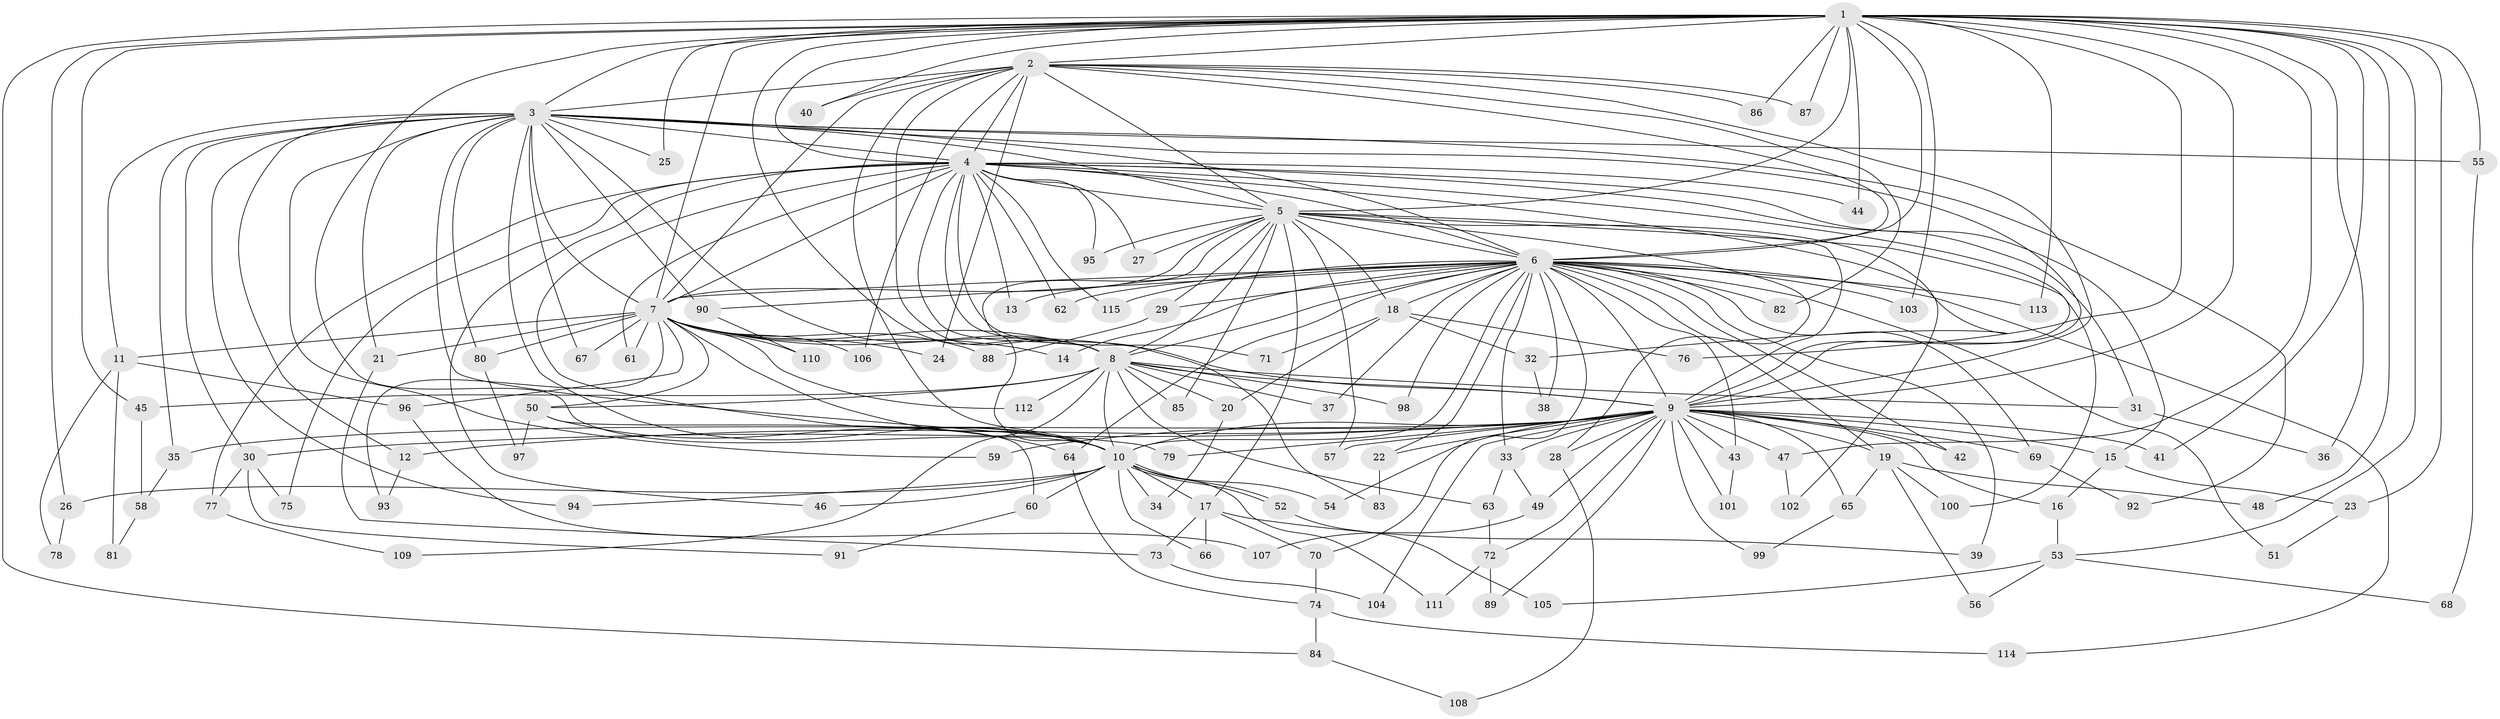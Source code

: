 // coarse degree distribution, {26: 0.011111111111111112, 13: 0.011111111111111112, 22: 0.022222222222222223, 17: 0.011111111111111112, 31: 0.011111111111111112, 18: 0.011111111111111112, 37: 0.011111111111111112, 19: 0.011111111111111112, 5: 0.05555555555555555, 3: 0.26666666666666666, 2: 0.5111111111111111, 6: 0.03333333333333333, 4: 0.03333333333333333}
// Generated by graph-tools (version 1.1) at 2025/23/03/03/25 07:23:36]
// undirected, 115 vertices, 255 edges
graph export_dot {
graph [start="1"]
  node [color=gray90,style=filled];
  1;
  2;
  3;
  4;
  5;
  6;
  7;
  8;
  9;
  10;
  11;
  12;
  13;
  14;
  15;
  16;
  17;
  18;
  19;
  20;
  21;
  22;
  23;
  24;
  25;
  26;
  27;
  28;
  29;
  30;
  31;
  32;
  33;
  34;
  35;
  36;
  37;
  38;
  39;
  40;
  41;
  42;
  43;
  44;
  45;
  46;
  47;
  48;
  49;
  50;
  51;
  52;
  53;
  54;
  55;
  56;
  57;
  58;
  59;
  60;
  61;
  62;
  63;
  64;
  65;
  66;
  67;
  68;
  69;
  70;
  71;
  72;
  73;
  74;
  75;
  76;
  77;
  78;
  79;
  80;
  81;
  82;
  83;
  84;
  85;
  86;
  87;
  88;
  89;
  90;
  91;
  92;
  93;
  94;
  95;
  96;
  97;
  98;
  99;
  100;
  101;
  102;
  103;
  104;
  105;
  106;
  107;
  108;
  109;
  110;
  111;
  112;
  113;
  114;
  115;
  1 -- 2;
  1 -- 3;
  1 -- 4;
  1 -- 5;
  1 -- 6;
  1 -- 7;
  1 -- 8;
  1 -- 9;
  1 -- 10;
  1 -- 23;
  1 -- 25;
  1 -- 26;
  1 -- 36;
  1 -- 40;
  1 -- 41;
  1 -- 44;
  1 -- 45;
  1 -- 47;
  1 -- 48;
  1 -- 53;
  1 -- 55;
  1 -- 76;
  1 -- 84;
  1 -- 86;
  1 -- 87;
  1 -- 103;
  1 -- 113;
  2 -- 3;
  2 -- 4;
  2 -- 5;
  2 -- 6;
  2 -- 7;
  2 -- 8;
  2 -- 9;
  2 -- 10;
  2 -- 24;
  2 -- 40;
  2 -- 82;
  2 -- 86;
  2 -- 87;
  2 -- 106;
  3 -- 4;
  3 -- 5;
  3 -- 6;
  3 -- 7;
  3 -- 8;
  3 -- 9;
  3 -- 10;
  3 -- 11;
  3 -- 12;
  3 -- 21;
  3 -- 25;
  3 -- 30;
  3 -- 35;
  3 -- 55;
  3 -- 59;
  3 -- 67;
  3 -- 79;
  3 -- 80;
  3 -- 90;
  3 -- 92;
  3 -- 94;
  4 -- 5;
  4 -- 6;
  4 -- 7;
  4 -- 8;
  4 -- 9;
  4 -- 10;
  4 -- 13;
  4 -- 15;
  4 -- 27;
  4 -- 31;
  4 -- 32;
  4 -- 44;
  4 -- 46;
  4 -- 61;
  4 -- 62;
  4 -- 71;
  4 -- 75;
  4 -- 77;
  4 -- 83;
  4 -- 95;
  4 -- 115;
  5 -- 6;
  5 -- 7;
  5 -- 8;
  5 -- 9;
  5 -- 10;
  5 -- 17;
  5 -- 18;
  5 -- 27;
  5 -- 28;
  5 -- 29;
  5 -- 57;
  5 -- 85;
  5 -- 95;
  5 -- 100;
  5 -- 102;
  6 -- 7;
  6 -- 8;
  6 -- 9;
  6 -- 10;
  6 -- 13;
  6 -- 14;
  6 -- 18;
  6 -- 19;
  6 -- 22;
  6 -- 29;
  6 -- 33;
  6 -- 37;
  6 -- 38;
  6 -- 39;
  6 -- 42;
  6 -- 43;
  6 -- 51;
  6 -- 62;
  6 -- 64;
  6 -- 69;
  6 -- 70;
  6 -- 82;
  6 -- 90;
  6 -- 98;
  6 -- 103;
  6 -- 113;
  6 -- 114;
  6 -- 115;
  7 -- 8;
  7 -- 9;
  7 -- 10;
  7 -- 11;
  7 -- 14;
  7 -- 21;
  7 -- 24;
  7 -- 50;
  7 -- 61;
  7 -- 67;
  7 -- 80;
  7 -- 88;
  7 -- 93;
  7 -- 96;
  7 -- 106;
  7 -- 110;
  7 -- 112;
  8 -- 9;
  8 -- 10;
  8 -- 20;
  8 -- 31;
  8 -- 37;
  8 -- 45;
  8 -- 50;
  8 -- 63;
  8 -- 85;
  8 -- 98;
  8 -- 109;
  8 -- 112;
  9 -- 10;
  9 -- 12;
  9 -- 15;
  9 -- 16;
  9 -- 19;
  9 -- 22;
  9 -- 28;
  9 -- 30;
  9 -- 33;
  9 -- 35;
  9 -- 41;
  9 -- 42;
  9 -- 43;
  9 -- 47;
  9 -- 49;
  9 -- 54;
  9 -- 57;
  9 -- 59;
  9 -- 65;
  9 -- 69;
  9 -- 72;
  9 -- 79;
  9 -- 89;
  9 -- 99;
  9 -- 101;
  9 -- 104;
  10 -- 17;
  10 -- 26;
  10 -- 34;
  10 -- 46;
  10 -- 52;
  10 -- 52;
  10 -- 54;
  10 -- 60;
  10 -- 66;
  10 -- 94;
  10 -- 111;
  11 -- 78;
  11 -- 81;
  11 -- 96;
  12 -- 93;
  15 -- 16;
  15 -- 23;
  16 -- 53;
  17 -- 39;
  17 -- 66;
  17 -- 70;
  17 -- 73;
  18 -- 20;
  18 -- 32;
  18 -- 71;
  18 -- 76;
  19 -- 48;
  19 -- 56;
  19 -- 65;
  19 -- 100;
  20 -- 34;
  21 -- 73;
  22 -- 83;
  23 -- 51;
  26 -- 78;
  28 -- 108;
  29 -- 88;
  30 -- 75;
  30 -- 77;
  30 -- 91;
  31 -- 36;
  32 -- 38;
  33 -- 49;
  33 -- 63;
  35 -- 58;
  43 -- 101;
  45 -- 58;
  47 -- 102;
  49 -- 107;
  50 -- 60;
  50 -- 64;
  50 -- 97;
  52 -- 105;
  53 -- 56;
  53 -- 68;
  53 -- 105;
  55 -- 68;
  58 -- 81;
  60 -- 91;
  63 -- 72;
  64 -- 74;
  65 -- 99;
  69 -- 92;
  70 -- 74;
  72 -- 89;
  72 -- 111;
  73 -- 104;
  74 -- 84;
  74 -- 114;
  77 -- 109;
  80 -- 97;
  84 -- 108;
  90 -- 110;
  96 -- 107;
}

